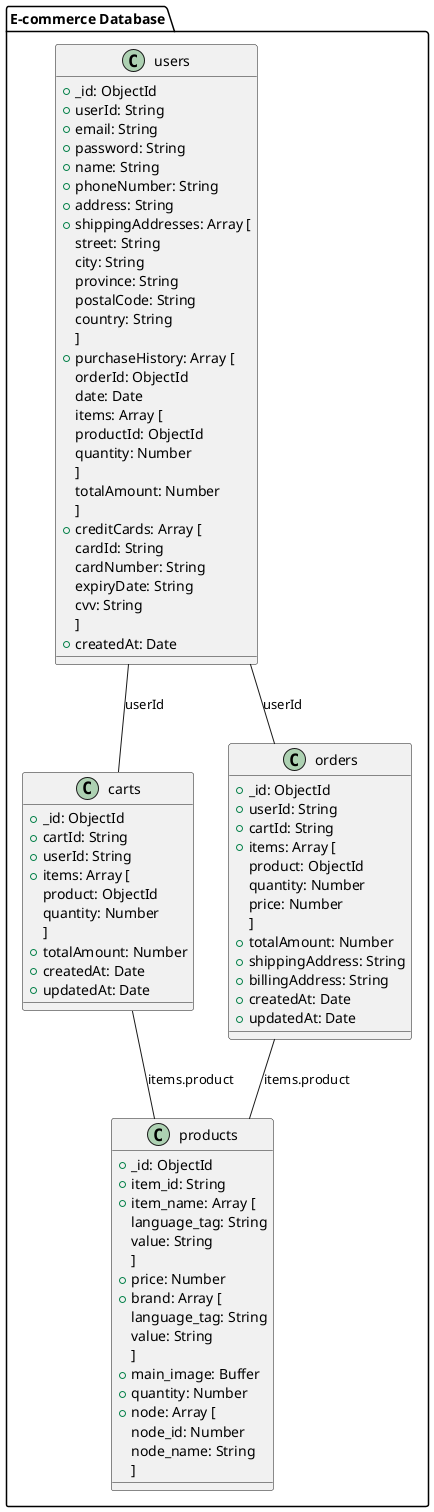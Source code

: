 @startuml E-commerce MongoDB Schema

' MongoDB Collections
package "E-commerce Database" {
    class "users" as users {
        + _id: ObjectId
        + userId: String
        + email: String
        + password: String
        + name: String
        + phoneNumber: String
        + address: String
        + shippingAddresses: Array [
            street: String
            city: String
            province: String
            postalCode: String
            country: String
        ]
        + purchaseHistory: Array [
            orderId: ObjectId
            date: Date
            items: Array [
                productId: ObjectId
                quantity: Number
            ]
            totalAmount: Number
        ]
        + creditCards: Array [
            cardId: String
            cardNumber: String
            expiryDate: String
            cvv: String
        ]
        + createdAt: Date
    }

    class "products" as products {
        + _id: ObjectId
        + item_id: String
        + item_name: Array [
            language_tag: String
            value: String
        ]
        + price: Number
        + brand: Array [
            language_tag: String
            value: String
        ]
        + main_image: Buffer
        + quantity: Number
        + node: Array [
            node_id: Number
            node_name: String
        ]
    }

    class "carts" as carts {
        + _id: ObjectId
        + cartId: String
        + userId: String
        + items: Array [
            product: ObjectId
            quantity: Number
        ]
        + totalAmount: Number
        + createdAt: Date
        + updatedAt: Date
    }

    class "orders" as orders {
        + _id: ObjectId
        + userId: String
        + cartId: String
        + items: Array [
            product: ObjectId
            quantity: Number
            price: Number
        ]
        + totalAmount: Number
        + shippingAddress: String
        + billingAddress: String
        + createdAt: Date
        + updatedAt: Date
    }
}

' Relationships
users -- orders : userId
users -- carts : userId
orders -- products : items.product
carts -- products : items.product

' note "MongoDB NoSQL Schema\nCollections use embedded documents\nfor one-to-many relationships" as N1

' note "References between collections\nuse ObjectId for relationships\ninstead of traditional foreign keys" as N2

@enduml